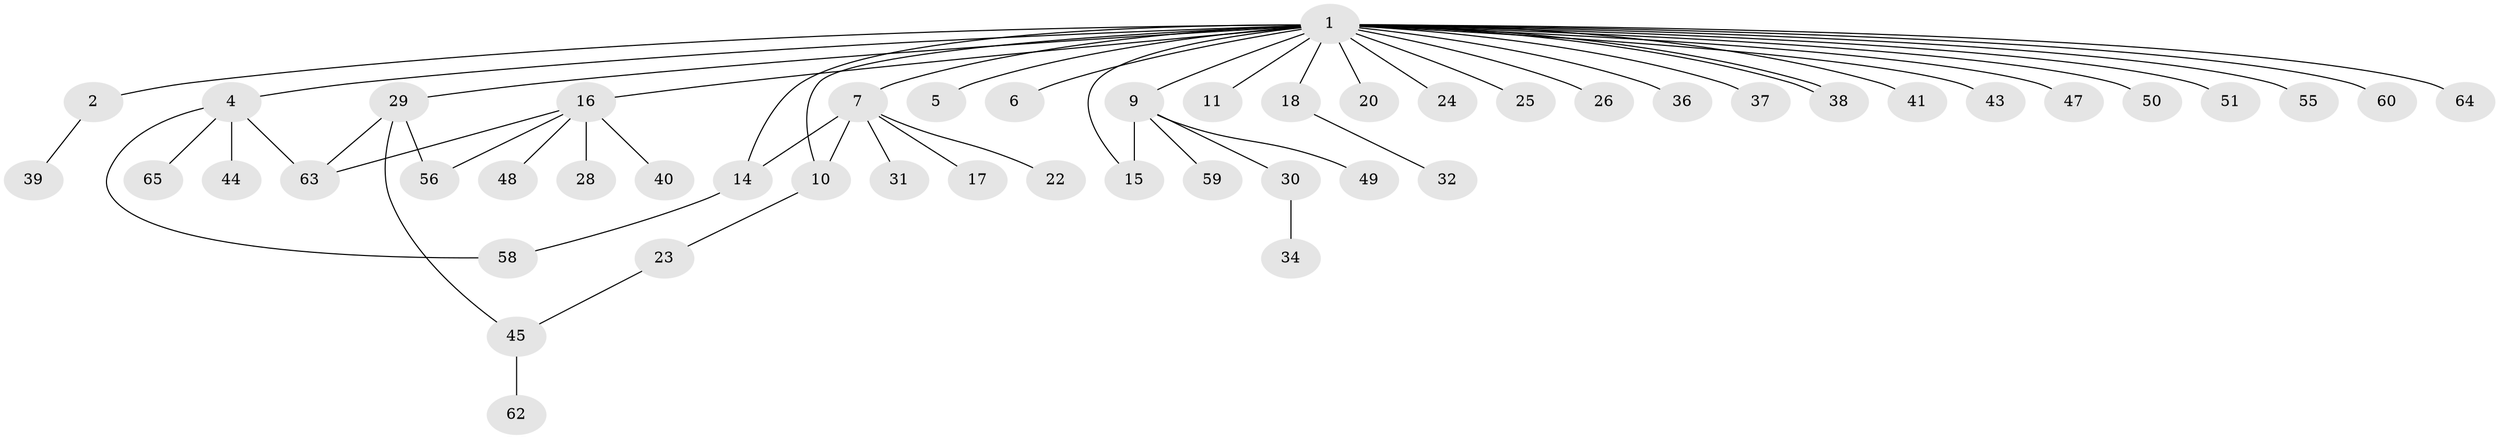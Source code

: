 // original degree distribution, {27: 0.015384615384615385, 2: 0.2153846153846154, 14: 0.015384615384615385, 6: 0.015384615384615385, 1: 0.5384615384615384, 7: 0.015384615384615385, 5: 0.046153846153846156, 3: 0.12307692307692308, 4: 0.015384615384615385}
// Generated by graph-tools (version 1.1) at 2025/11/02/27/25 16:11:11]
// undirected, 49 vertices, 57 edges
graph export_dot {
graph [start="1"]
  node [color=gray90,style=filled];
  1 [super="+3"];
  2 [super="+8"];
  4 [super="+52"];
  5;
  6;
  7 [super="+35"];
  9 [super="+12"];
  10 [super="+13"];
  11;
  14 [super="+19"];
  15;
  16 [super="+21"];
  17;
  18 [super="+27"];
  20;
  22;
  23 [super="+46"];
  24;
  25;
  26;
  28;
  29 [super="+54"];
  30 [super="+33"];
  31 [super="+53"];
  32;
  34;
  36;
  37;
  38;
  39;
  40;
  41 [super="+42"];
  43;
  44;
  45 [super="+61"];
  47;
  48;
  49;
  50;
  51;
  55;
  56 [super="+57"];
  58;
  59;
  60;
  62;
  63;
  64;
  65;
  1 -- 2;
  1 -- 5 [weight=2];
  1 -- 6;
  1 -- 7;
  1 -- 9;
  1 -- 14 [weight=2];
  1 -- 16 [weight=2];
  1 -- 18;
  1 -- 20;
  1 -- 26;
  1 -- 29;
  1 -- 36;
  1 -- 37;
  1 -- 38;
  1 -- 38;
  1 -- 41;
  1 -- 43;
  1 -- 47;
  1 -- 50;
  1 -- 55;
  1 -- 60;
  1 -- 64;
  1 -- 4;
  1 -- 11;
  1 -- 15;
  1 -- 51;
  1 -- 24;
  1 -- 25;
  1 -- 10;
  2 -- 39;
  4 -- 44;
  4 -- 58;
  4 -- 65;
  4 -- 63;
  7 -- 10;
  7 -- 14;
  7 -- 17;
  7 -- 22;
  7 -- 31;
  9 -- 30;
  9 -- 49;
  9 -- 59;
  9 -- 15;
  10 -- 23;
  14 -- 58;
  16 -- 40;
  16 -- 48;
  16 -- 56;
  16 -- 28;
  16 -- 63;
  18 -- 32;
  23 -- 45;
  29 -- 45;
  29 -- 56;
  29 -- 63;
  30 -- 34;
  45 -- 62;
}
